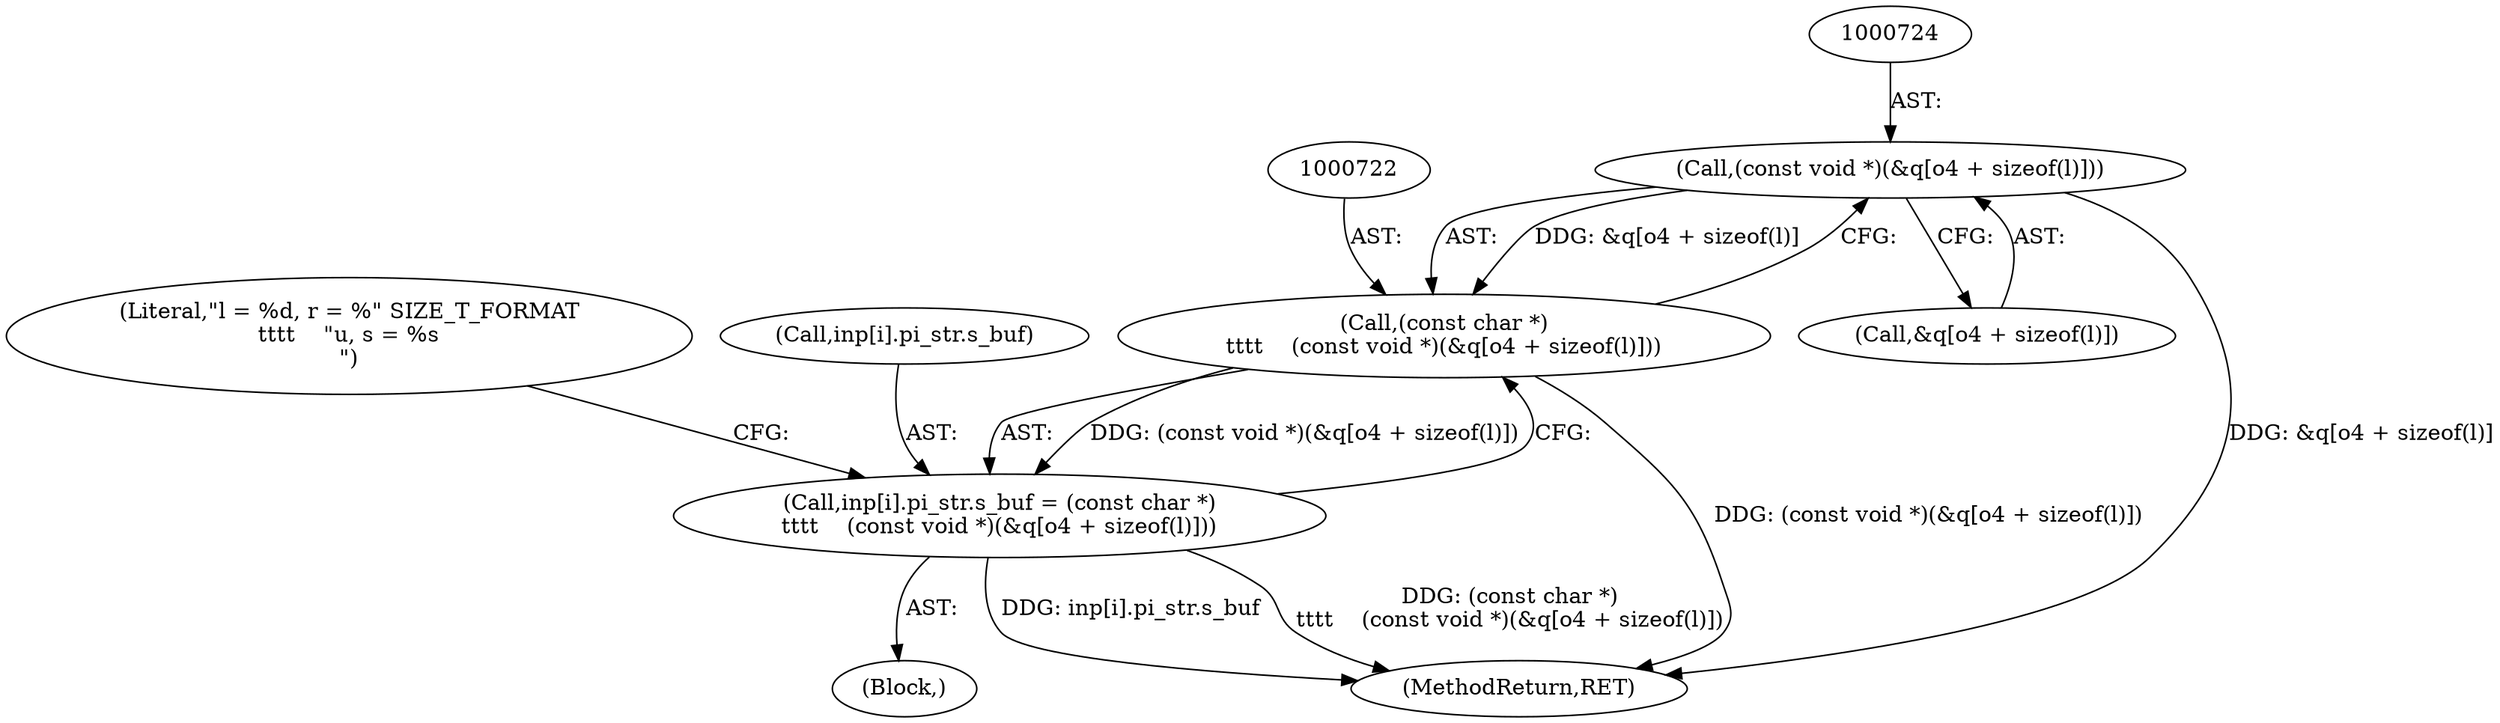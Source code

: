 digraph "0_file_f97486ef5dc3e8735440edc4fc8808c63e1a3ef0@array" {
"1000723" [label="(Call,(const void *)(&q[o4 + sizeof(l)]))"];
"1000721" [label="(Call,(const char *)\n\t\t\t\t    (const void *)(&q[o4 + sizeof(l)]))"];
"1000713" [label="(Call,inp[i].pi_str.s_buf = (const char *)\n\t\t\t\t    (const void *)(&q[o4 + sizeof(l)]))"];
"1000723" [label="(Call,(const void *)(&q[o4 + sizeof(l)]))"];
"1000721" [label="(Call,(const char *)\n\t\t\t\t    (const void *)(&q[o4 + sizeof(l)]))"];
"1000725" [label="(Call,&q[o4 + sizeof(l)])"];
"1000734" [label="(Literal,\"l = %d, r = %\" SIZE_T_FORMAT\n\t\t\t\t    \"u, s = %s\n\")"];
"1000697" [label="(Block,)"];
"1000839" [label="(MethodReturn,RET)"];
"1000714" [label="(Call,inp[i].pi_str.s_buf)"];
"1000713" [label="(Call,inp[i].pi_str.s_buf = (const char *)\n\t\t\t\t    (const void *)(&q[o4 + sizeof(l)]))"];
"1000723" -> "1000721"  [label="AST: "];
"1000723" -> "1000725"  [label="CFG: "];
"1000724" -> "1000723"  [label="AST: "];
"1000725" -> "1000723"  [label="AST: "];
"1000721" -> "1000723"  [label="CFG: "];
"1000723" -> "1000839"  [label="DDG: &q[o4 + sizeof(l)]"];
"1000723" -> "1000721"  [label="DDG: &q[o4 + sizeof(l)]"];
"1000721" -> "1000713"  [label="AST: "];
"1000722" -> "1000721"  [label="AST: "];
"1000713" -> "1000721"  [label="CFG: "];
"1000721" -> "1000839"  [label="DDG: (const void *)(&q[o4 + sizeof(l)])"];
"1000721" -> "1000713"  [label="DDG: (const void *)(&q[o4 + sizeof(l)])"];
"1000713" -> "1000697"  [label="AST: "];
"1000714" -> "1000713"  [label="AST: "];
"1000734" -> "1000713"  [label="CFG: "];
"1000713" -> "1000839"  [label="DDG: inp[i].pi_str.s_buf"];
"1000713" -> "1000839"  [label="DDG: (const char *)\n\t\t\t\t    (const void *)(&q[o4 + sizeof(l)])"];
}
